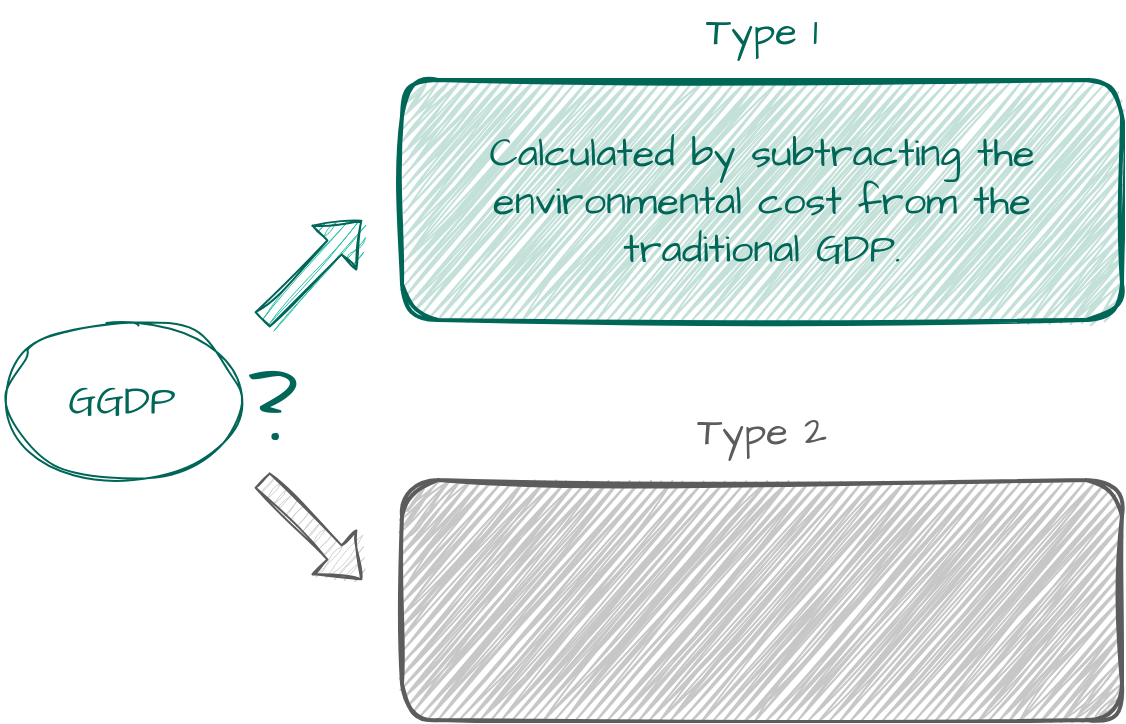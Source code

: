 <mxfile version="20.8.20" type="github">
  <diagram name="第 1 页" id="kGkFECAD7L5SIONfLiR-">
    <mxGraphModel dx="1050" dy="493" grid="1" gridSize="10" guides="1" tooltips="1" connect="1" arrows="1" fold="1" page="1" pageScale="1" pageWidth="827" pageHeight="1169" math="0" shadow="0">
      <root>
        <mxCell id="0" />
        <mxCell id="1" parent="0" />
        <mxCell id="vWYL22HOKi1POMej1I_p-1" value="&lt;p style=&quot;&quot;&gt;&lt;font color=&quot;#006658&quot; style=&quot;font-size: 20px;&quot;&gt;Calculated by subtracting the environmental cost from the traditional GDP.&lt;/font&gt;&lt;/p&gt;&lt;p&gt;&lt;/p&gt;&lt;p&gt;&lt;/p&gt;" style="rounded=1;html=1;sketch=1;hachureGap=4;jiggle=2;fillStyle=zigzag;curveFitting=1;strokeColor=#006658;fontFamily=Architects Daughter;fontSource=https%3A%2F%2Ffonts.googleapis.com%2Fcss%3Ffamily%3DArchitects%2BDaughter;fontSize=12;fontColor=#5C5C5C;fillColor=#C3E0D9;shadow=0;labelBackgroundColor=none;strokeWidth=2;labelPosition=center;verticalLabelPosition=middle;align=center;verticalAlign=middle;whiteSpace=wrap;" vertex="1" parent="1">
          <mxGeometry x="260" y="320" width="360" height="120" as="geometry" />
        </mxCell>
        <mxCell id="vWYL22HOKi1POMej1I_p-6" value="&lt;p style=&quot;font-size: 15px;&quot;&gt;&lt;br&gt;&lt;/p&gt;&lt;p&gt;&lt;/p&gt;&lt;p&gt;&lt;/p&gt;" style="rounded=1;whiteSpace=wrap;html=1;sketch=1;hachureGap=4;jiggle=2;fillStyle=zigzag;curveFitting=1;strokeColor=#5C5C5C;fontFamily=Architects Daughter;fontSource=https%3A%2F%2Ffonts.googleapis.com%2Fcss%3Ffamily%3DArchitects%2BDaughter;fontSize=12;fontColor=#5C5C5C;fillColor=#C7C7C7;shadow=0;labelBackgroundColor=none;strokeWidth=2;" vertex="1" parent="1">
          <mxGeometry x="260" y="520" width="360" height="120" as="geometry" />
        </mxCell>
        <mxCell id="vWYL22HOKi1POMej1I_p-8" value="&lt;font color=&quot;#006658&quot;&gt;GGDP&lt;/font&gt;" style="ellipse;whiteSpace=wrap;html=1;sketch=1;hachureGap=4;jiggle=2;curveFitting=1;strokeColor=#006658;fontFamily=Architects Daughter;fontSource=https%3A%2F%2Ffonts.googleapis.com%2Fcss%3Ffamily%3DArchitects%2BDaughter;fontSize=20;fontColor=#5C5C5C;fillColor=none;rounded=1;" vertex="1" parent="1">
          <mxGeometry x="60" y="440" width="120" height="80" as="geometry" />
        </mxCell>
        <mxCell id="vWYL22HOKi1POMej1I_p-10" value="" style="shape=flexArrow;endArrow=classic;html=1;rounded=1;sketch=1;hachureGap=4;jiggle=2;curveFitting=1;strokeColor=#006658;fontFamily=Architects Daughter;fontSource=https%3A%2F%2Ffonts.googleapis.com%2Fcss%3Ffamily%3DArchitects%2BDaughter;fontSize=16;fontColor=#5C5C5C;fillColor=#21C0A5;" edge="1" parent="1">
          <mxGeometry width="50" height="50" relative="1" as="geometry">
            <mxPoint x="190" y="440" as="sourcePoint" />
            <mxPoint x="240" y="390" as="targetPoint" />
          </mxGeometry>
        </mxCell>
        <mxCell id="vWYL22HOKi1POMej1I_p-18" value="Type 1" style="text;html=1;strokeColor=none;fillColor=none;align=center;verticalAlign=middle;whiteSpace=wrap;rounded=0;fontSize=20;fontFamily=Architects Daughter;fontColor=#006658;" vertex="1" parent="1">
          <mxGeometry x="410" y="280" width="60" height="30" as="geometry" />
        </mxCell>
        <mxCell id="vWYL22HOKi1POMej1I_p-19" value="Type 2" style="text;html=1;strokeColor=none;fillColor=none;align=center;verticalAlign=middle;whiteSpace=wrap;rounded=0;fontSize=20;fontFamily=Architects Daughter;fontColor=#5C5C5C;" vertex="1" parent="1">
          <mxGeometry x="402" y="480" width="76" height="30" as="geometry" />
        </mxCell>
        <mxCell id="vWYL22HOKi1POMej1I_p-21" value="&lt;font color=&quot;#006658&quot;&gt;?&lt;/font&gt;" style="text;html=1;align=center;verticalAlign=middle;resizable=0;points=[];autosize=1;strokeColor=none;fillColor=none;fontSize=50;fontFamily=Architects Daughter;fontColor=#5C5C5C;" vertex="1" parent="1">
          <mxGeometry x="170" y="450" width="50" height="70" as="geometry" />
        </mxCell>
        <mxCell id="vWYL22HOKi1POMej1I_p-23" value="" style="shape=flexArrow;endArrow=classic;html=1;rounded=1;sketch=1;hachureGap=4;jiggle=2;curveFitting=1;strokeColor=#5C5C5C;fontFamily=Architects Daughter;fontSource=https%3A%2F%2Ffonts.googleapis.com%2Fcss%3Ffamily%3DArchitects%2BDaughter;fontSize=16;fontColor=#5C5C5C;fillColor=#D0D0D0;" edge="1" parent="1">
          <mxGeometry width="50" height="50" relative="1" as="geometry">
            <mxPoint x="190" y="520" as="sourcePoint" />
            <mxPoint x="240" y="570" as="targetPoint" />
          </mxGeometry>
        </mxCell>
      </root>
    </mxGraphModel>
  </diagram>
</mxfile>
